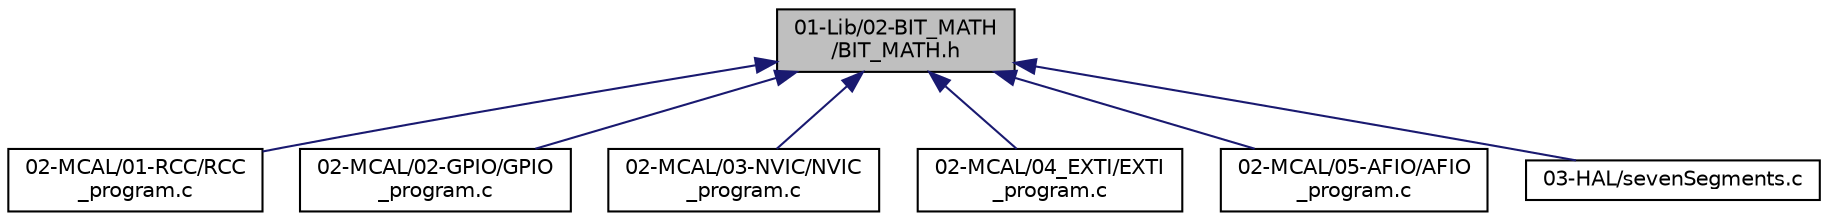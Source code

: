 digraph "01-Lib/02-BIT_MATH/BIT_MATH.h"
{
 // LATEX_PDF_SIZE
  edge [fontname="Helvetica",fontsize="10",labelfontname="Helvetica",labelfontsize="10"];
  node [fontname="Helvetica",fontsize="10",shape=record];
  Node1 [label="01-Lib/02-BIT_MATH\l/BIT_MATH.h",height=0.2,width=0.4,color="black", fillcolor="grey75", style="filled", fontcolor="black",tooltip=" "];
  Node1 -> Node2 [dir="back",color="midnightblue",fontsize="10",style="solid",fontname="Helvetica"];
  Node2 [label="02-MCAL/01-RCC/RCC\l_program.c",height=0.2,width=0.4,color="black", fillcolor="white", style="filled",URL="$_r_c_c__program_8c.html",tooltip="This File contains the source code of the RCC Driver Functions for Target stm32f10x."];
  Node1 -> Node3 [dir="back",color="midnightblue",fontsize="10",style="solid",fontname="Helvetica"];
  Node3 [label="02-MCAL/02-GPIO/GPIO\l_program.c",height=0.2,width=0.4,color="black", fillcolor="white", style="filled",URL="$_g_p_i_o__program_8c.html",tooltip="This File contains the source code of the GPIO Driver Functions for Target stm32f10x."];
  Node1 -> Node4 [dir="back",color="midnightblue",fontsize="10",style="solid",fontname="Helvetica"];
  Node4 [label="02-MCAL/03-NVIC/NVIC\l_program.c",height=0.2,width=0.4,color="black", fillcolor="white", style="filled",URL="$_n_v_i_c__program_8c.html",tooltip="This File contains the source code of the NVIC Driver Functions for Target stm32f10x."];
  Node1 -> Node5 [dir="back",color="midnightblue",fontsize="10",style="solid",fontname="Helvetica"];
  Node5 [label="02-MCAL/04_EXTI/EXTI\l_program.c",height=0.2,width=0.4,color="black", fillcolor="white", style="filled",URL="$_e_x_t_i__program_8c.html",tooltip="This File contains the source code of the EXTI Driver Functions for Target stm32f10x."];
  Node1 -> Node6 [dir="back",color="midnightblue",fontsize="10",style="solid",fontname="Helvetica"];
  Node6 [label="02-MCAL/05-AFIO/AFIO\l_program.c",height=0.2,width=0.4,color="black", fillcolor="white", style="filled",URL="$_a_f_i_o__program_8c.html",tooltip="This File contains the source code of the AFIO Driver Functions for Target stm32f10x."];
  Node1 -> Node7 [dir="back",color="midnightblue",fontsize="10",style="solid",fontname="Helvetica"];
  Node7 [label="03-HAL/sevenSegments.c",height=0.2,width=0.4,color="black", fillcolor="white", style="filled",URL="$seven_segments_8c.html",tooltip=" "];
}

